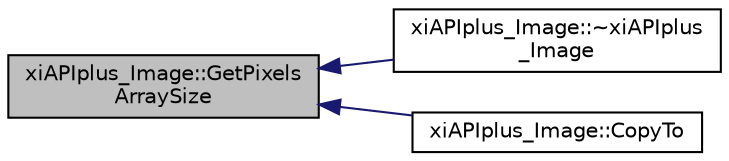digraph "xiAPIplus_Image::GetPixelsArraySize"
{
  edge [fontname="Helvetica",fontsize="10",labelfontname="Helvetica",labelfontsize="10"];
  node [fontname="Helvetica",fontsize="10",shape=record];
  rankdir="LR";
  Node50 [label="xiAPIplus_Image::GetPixels\lArraySize",height=0.2,width=0.4,color="black", fillcolor="grey75", style="filled", fontcolor="black"];
  Node50 -> Node51 [dir="back",color="midnightblue",fontsize="10",style="solid",fontname="Helvetica"];
  Node51 [label="xiAPIplus_Image::~xiAPIplus\l_Image",height=0.2,width=0.4,color="black", fillcolor="white", style="filled",URL="$classxi_a_p_iplus___image.html#a6614188c6fdcfa24f2e7148b002faf90"];
  Node50 -> Node52 [dir="back",color="midnightblue",fontsize="10",style="solid",fontname="Helvetica"];
  Node52 [label="xiAPIplus_Image::CopyTo",height=0.2,width=0.4,color="black", fillcolor="white", style="filled",URL="$classxi_a_p_iplus___image.html#a1e50fafbf5ddcb448055ae425971ecec"];
}
